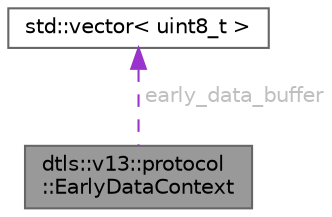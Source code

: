 digraph "dtls::v13::protocol::EarlyDataContext"
{
 // LATEX_PDF_SIZE
  bgcolor="transparent";
  edge [fontname=Helvetica,fontsize=10,labelfontname=Helvetica,labelfontsize=10];
  node [fontname=Helvetica,fontsize=10,shape=box,height=0.2,width=0.4];
  Node1 [id="Node000001",label="dtls::v13::protocol\l::EarlyDataContext",height=0.2,width=0.4,color="gray40", fillcolor="grey60", style="filled", fontcolor="black",tooltip=" "];
  Node2 -> Node1 [id="edge1_Node000001_Node000002",dir="back",color="darkorchid3",style="dashed",tooltip=" ",label=" early_data_buffer",fontcolor="grey" ];
  Node2 [id="Node000002",label="std::vector\< uint8_t \>",height=0.2,width=0.4,color="gray40", fillcolor="white", style="filled",tooltip=" "];
}
